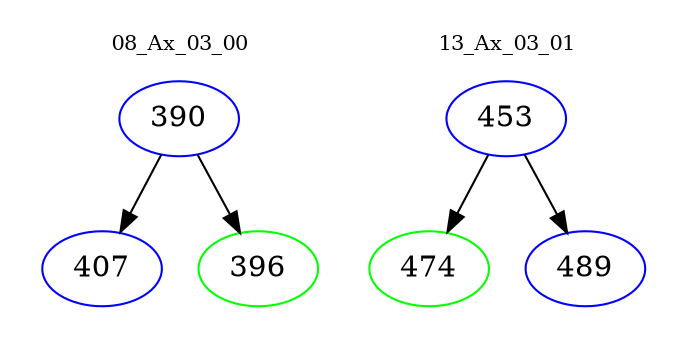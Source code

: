 digraph{
subgraph cluster_0 {
color = white
label = "08_Ax_03_00";
fontsize=10;
T0_390 [label="390", color="blue"]
T0_390 -> T0_407 [color="black"]
T0_407 [label="407", color="blue"]
T0_390 -> T0_396 [color="black"]
T0_396 [label="396", color="green"]
}
subgraph cluster_1 {
color = white
label = "13_Ax_03_01";
fontsize=10;
T1_453 [label="453", color="blue"]
T1_453 -> T1_474 [color="black"]
T1_474 [label="474", color="green"]
T1_453 -> T1_489 [color="black"]
T1_489 [label="489", color="blue"]
}
}
